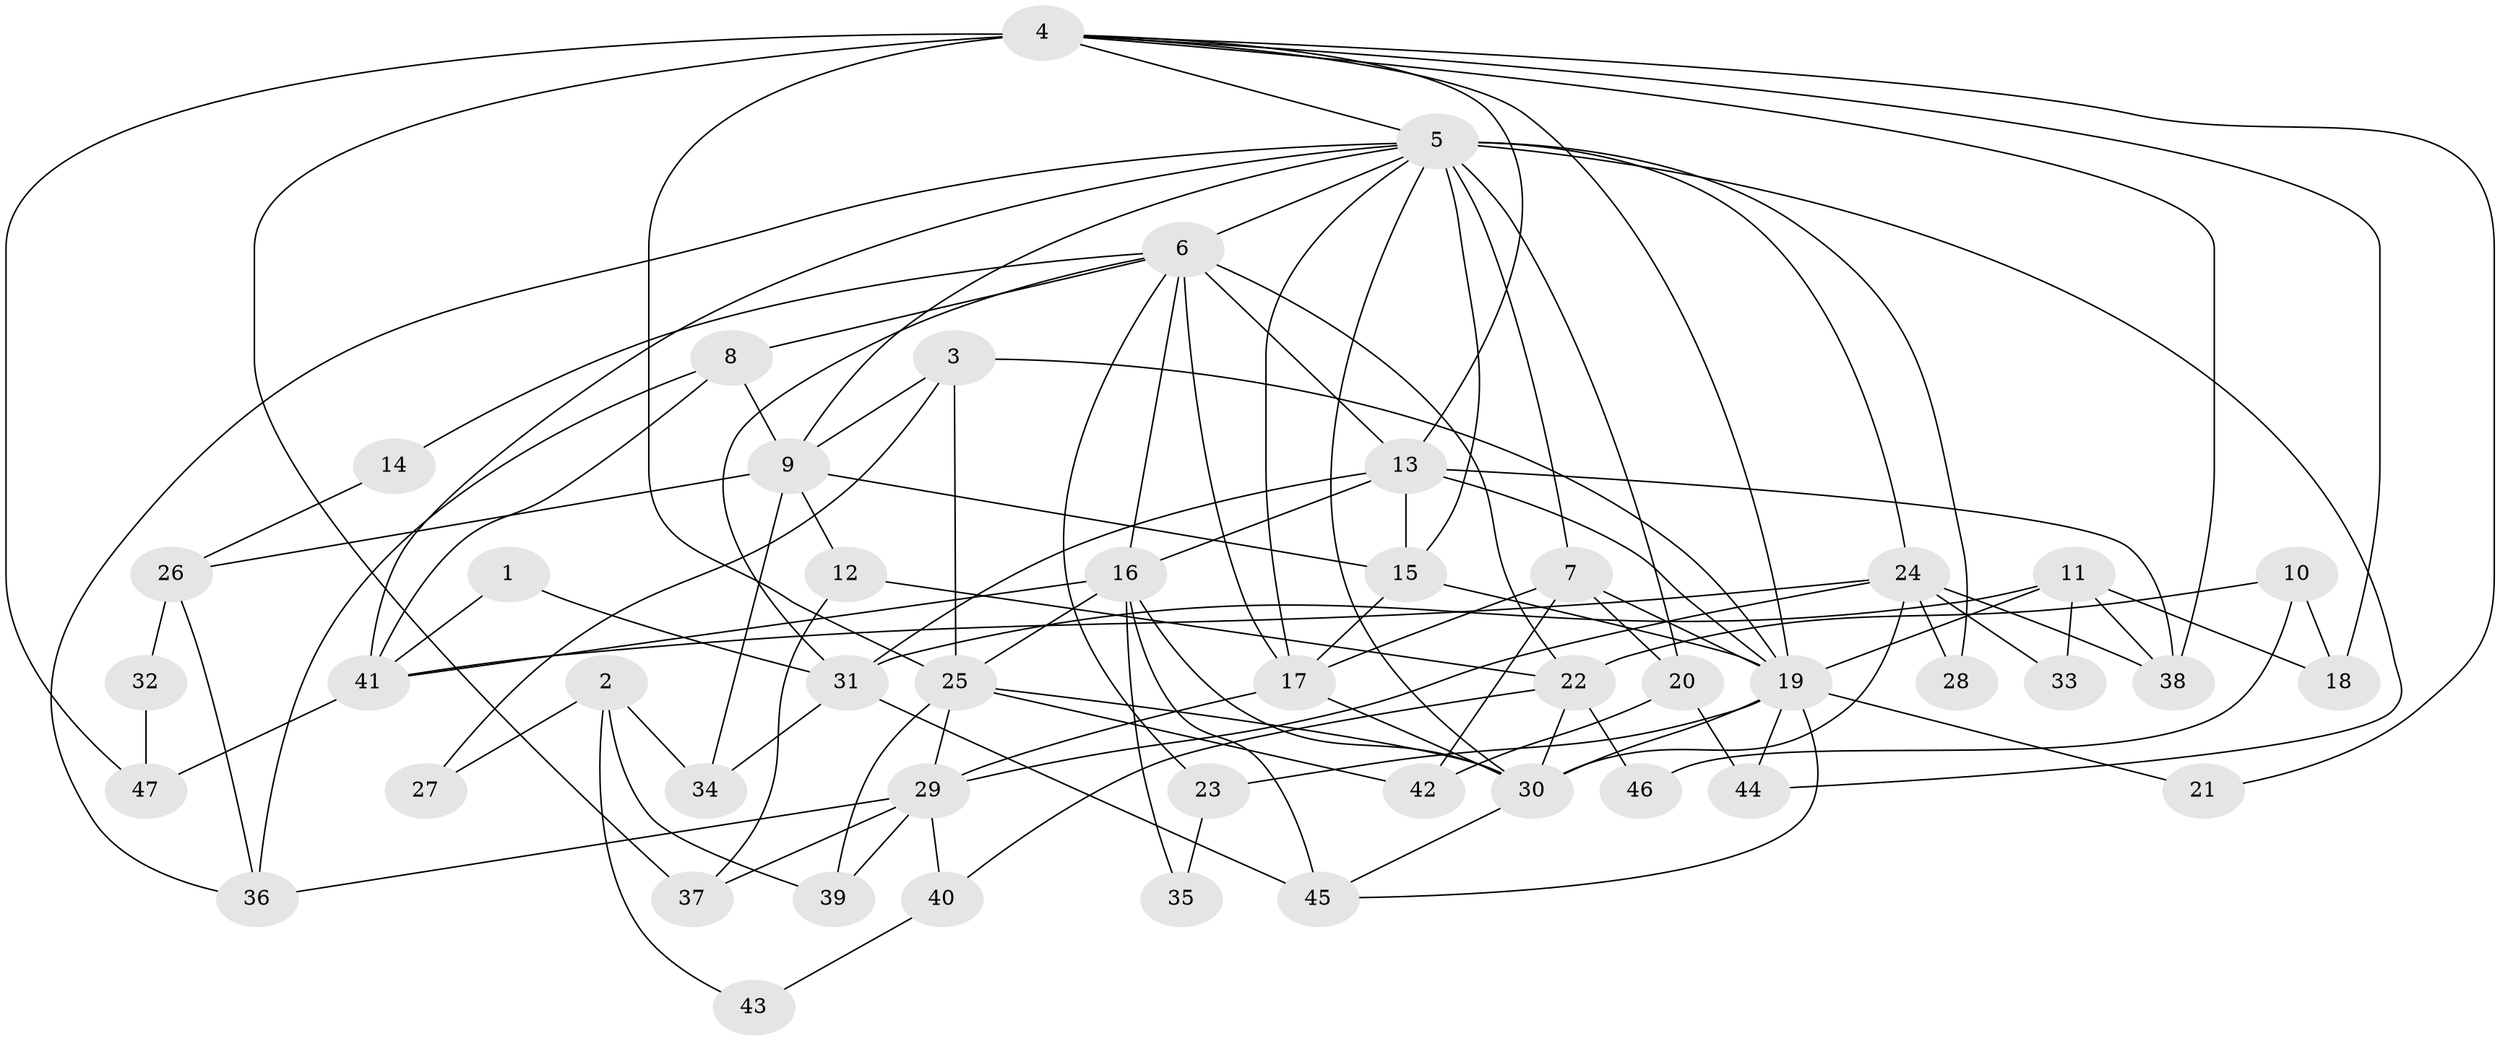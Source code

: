 // original degree distribution, {2: 0.15053763440860216, 5: 0.22580645161290322, 4: 0.25806451612903225, 7: 0.021505376344086023, 6: 0.11827956989247312, 3: 0.22580645161290322}
// Generated by graph-tools (version 1.1) at 2025/35/03/09/25 02:35:54]
// undirected, 47 vertices, 108 edges
graph export_dot {
graph [start="1"]
  node [color=gray90,style=filled];
  1;
  2;
  3;
  4;
  5;
  6;
  7;
  8;
  9;
  10;
  11;
  12;
  13;
  14;
  15;
  16;
  17;
  18;
  19;
  20;
  21;
  22;
  23;
  24;
  25;
  26;
  27;
  28;
  29;
  30;
  31;
  32;
  33;
  34;
  35;
  36;
  37;
  38;
  39;
  40;
  41;
  42;
  43;
  44;
  45;
  46;
  47;
  1 -- 31 [weight=1.0];
  1 -- 41 [weight=1.0];
  2 -- 27 [weight=1.0];
  2 -- 34 [weight=1.0];
  2 -- 39 [weight=1.0];
  2 -- 43 [weight=1.0];
  3 -- 9 [weight=1.0];
  3 -- 19 [weight=1.0];
  3 -- 25 [weight=1.0];
  3 -- 27 [weight=1.0];
  4 -- 5 [weight=1.0];
  4 -- 13 [weight=2.0];
  4 -- 18 [weight=1.0];
  4 -- 19 [weight=1.0];
  4 -- 21 [weight=1.0];
  4 -- 25 [weight=4.0];
  4 -- 37 [weight=2.0];
  4 -- 38 [weight=1.0];
  4 -- 47 [weight=1.0];
  5 -- 6 [weight=1.0];
  5 -- 7 [weight=1.0];
  5 -- 9 [weight=2.0];
  5 -- 15 [weight=2.0];
  5 -- 17 [weight=1.0];
  5 -- 20 [weight=1.0];
  5 -- 24 [weight=1.0];
  5 -- 28 [weight=1.0];
  5 -- 30 [weight=1.0];
  5 -- 36 [weight=1.0];
  5 -- 41 [weight=1.0];
  5 -- 44 [weight=1.0];
  6 -- 8 [weight=1.0];
  6 -- 13 [weight=3.0];
  6 -- 14 [weight=1.0];
  6 -- 16 [weight=2.0];
  6 -- 17 [weight=2.0];
  6 -- 22 [weight=1.0];
  6 -- 23 [weight=1.0];
  6 -- 31 [weight=1.0];
  7 -- 17 [weight=1.0];
  7 -- 19 [weight=1.0];
  7 -- 20 [weight=1.0];
  7 -- 42 [weight=1.0];
  8 -- 9 [weight=1.0];
  8 -- 36 [weight=1.0];
  8 -- 41 [weight=1.0];
  9 -- 12 [weight=1.0];
  9 -- 15 [weight=1.0];
  9 -- 26 [weight=2.0];
  9 -- 34 [weight=1.0];
  10 -- 18 [weight=1.0];
  10 -- 22 [weight=1.0];
  10 -- 46 [weight=1.0];
  11 -- 18 [weight=1.0];
  11 -- 19 [weight=1.0];
  11 -- 31 [weight=1.0];
  11 -- 33 [weight=1.0];
  11 -- 38 [weight=1.0];
  12 -- 22 [weight=1.0];
  12 -- 37 [weight=1.0];
  13 -- 15 [weight=2.0];
  13 -- 16 [weight=2.0];
  13 -- 19 [weight=2.0];
  13 -- 31 [weight=1.0];
  13 -- 38 [weight=1.0];
  14 -- 26 [weight=1.0];
  15 -- 17 [weight=3.0];
  15 -- 19 [weight=1.0];
  16 -- 25 [weight=1.0];
  16 -- 30 [weight=1.0];
  16 -- 35 [weight=1.0];
  16 -- 41 [weight=1.0];
  16 -- 45 [weight=1.0];
  17 -- 29 [weight=2.0];
  17 -- 30 [weight=1.0];
  19 -- 21 [weight=1.0];
  19 -- 23 [weight=1.0];
  19 -- 30 [weight=2.0];
  19 -- 44 [weight=1.0];
  19 -- 45 [weight=1.0];
  20 -- 42 [weight=1.0];
  20 -- 44 [weight=1.0];
  22 -- 30 [weight=1.0];
  22 -- 40 [weight=1.0];
  22 -- 46 [weight=1.0];
  23 -- 35 [weight=1.0];
  24 -- 28 [weight=1.0];
  24 -- 29 [weight=2.0];
  24 -- 30 [weight=2.0];
  24 -- 33 [weight=1.0];
  24 -- 38 [weight=1.0];
  24 -- 41 [weight=1.0];
  25 -- 29 [weight=2.0];
  25 -- 30 [weight=1.0];
  25 -- 39 [weight=1.0];
  25 -- 42 [weight=1.0];
  26 -- 32 [weight=1.0];
  26 -- 36 [weight=1.0];
  29 -- 36 [weight=1.0];
  29 -- 37 [weight=1.0];
  29 -- 39 [weight=1.0];
  29 -- 40 [weight=1.0];
  30 -- 45 [weight=1.0];
  31 -- 34 [weight=1.0];
  31 -- 45 [weight=1.0];
  32 -- 47 [weight=1.0];
  40 -- 43 [weight=1.0];
  41 -- 47 [weight=1.0];
}

